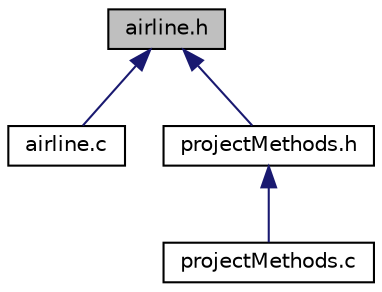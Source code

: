 digraph "airline.h"
{
 // LATEX_PDF_SIZE
  edge [fontname="Helvetica",fontsize="10",labelfontname="Helvetica",labelfontsize="10"];
  node [fontname="Helvetica",fontsize="10",shape=record];
  Node1 [label="airline.h",height=0.2,width=0.4,color="black", fillcolor="grey75", style="filled", fontcolor="black",tooltip="Definition of the airline in C."];
  Node1 -> Node2 [dir="back",color="midnightblue",fontsize="10",style="solid",fontname="Helvetica"];
  Node2 [label="airline.c",height=0.2,width=0.4,color="black", fillcolor="white", style="filled",URL="$airline_8c.html",tooltip="Implementations of the methods of the airlines."];
  Node1 -> Node3 [dir="back",color="midnightblue",fontsize="10",style="solid",fontname="Helvetica"];
  Node3 [label="projectMethods.h",height=0.2,width=0.4,color="black", fillcolor="white", style="filled",URL="$projectMethods_8h.html",tooltip="Definition of all methods that allow the project to run."];
  Node3 -> Node4 [dir="back",color="midnightblue",fontsize="10",style="solid",fontname="Helvetica"];
  Node4 [label="projectMethods.c",height=0.2,width=0.4,color="black", fillcolor="white", style="filled",URL="$projectMethods_8c.html",tooltip="Implementations of all the methods for this project."];
}
